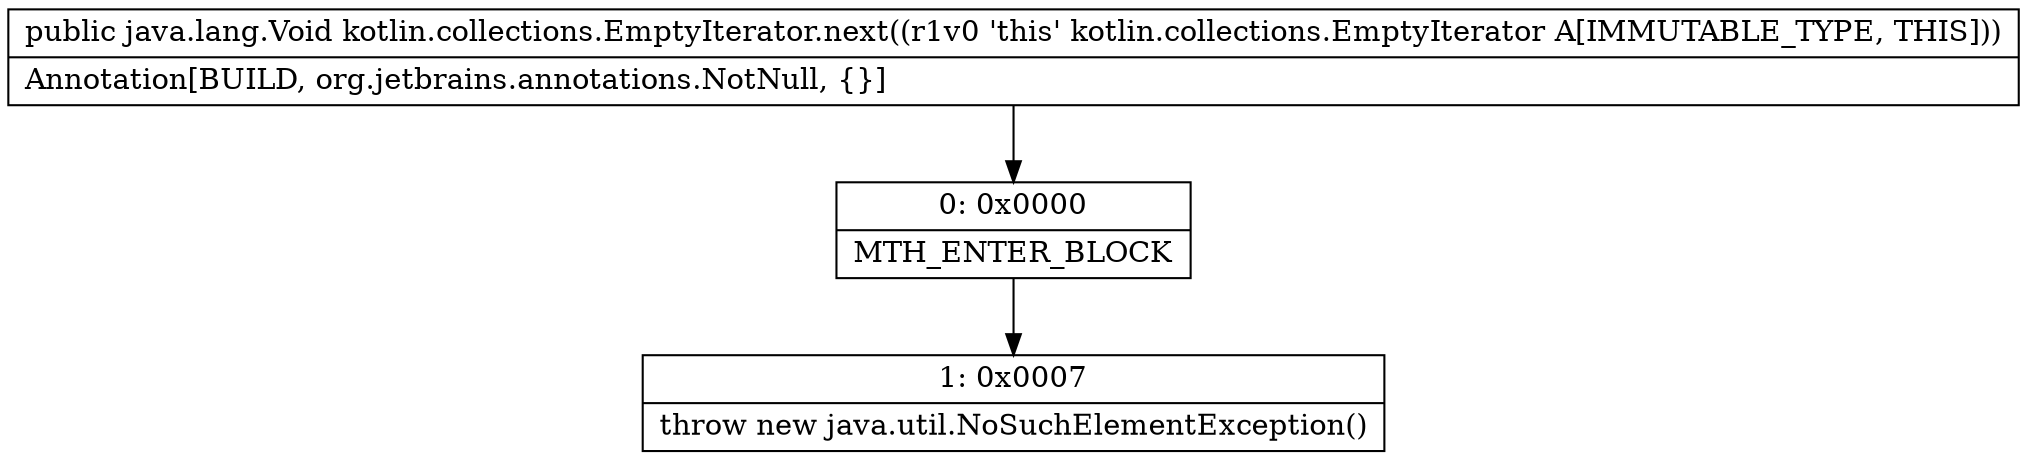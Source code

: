 digraph "CFG forkotlin.collections.EmptyIterator.next()Ljava\/lang\/Void;" {
Node_0 [shape=record,label="{0\:\ 0x0000|MTH_ENTER_BLOCK\l}"];
Node_1 [shape=record,label="{1\:\ 0x0007|throw new java.util.NoSuchElementException()\l}"];
MethodNode[shape=record,label="{public java.lang.Void kotlin.collections.EmptyIterator.next((r1v0 'this' kotlin.collections.EmptyIterator A[IMMUTABLE_TYPE, THIS]))  | Annotation[BUILD, org.jetbrains.annotations.NotNull, \{\}]\l}"];
MethodNode -> Node_0;
Node_0 -> Node_1;
}

